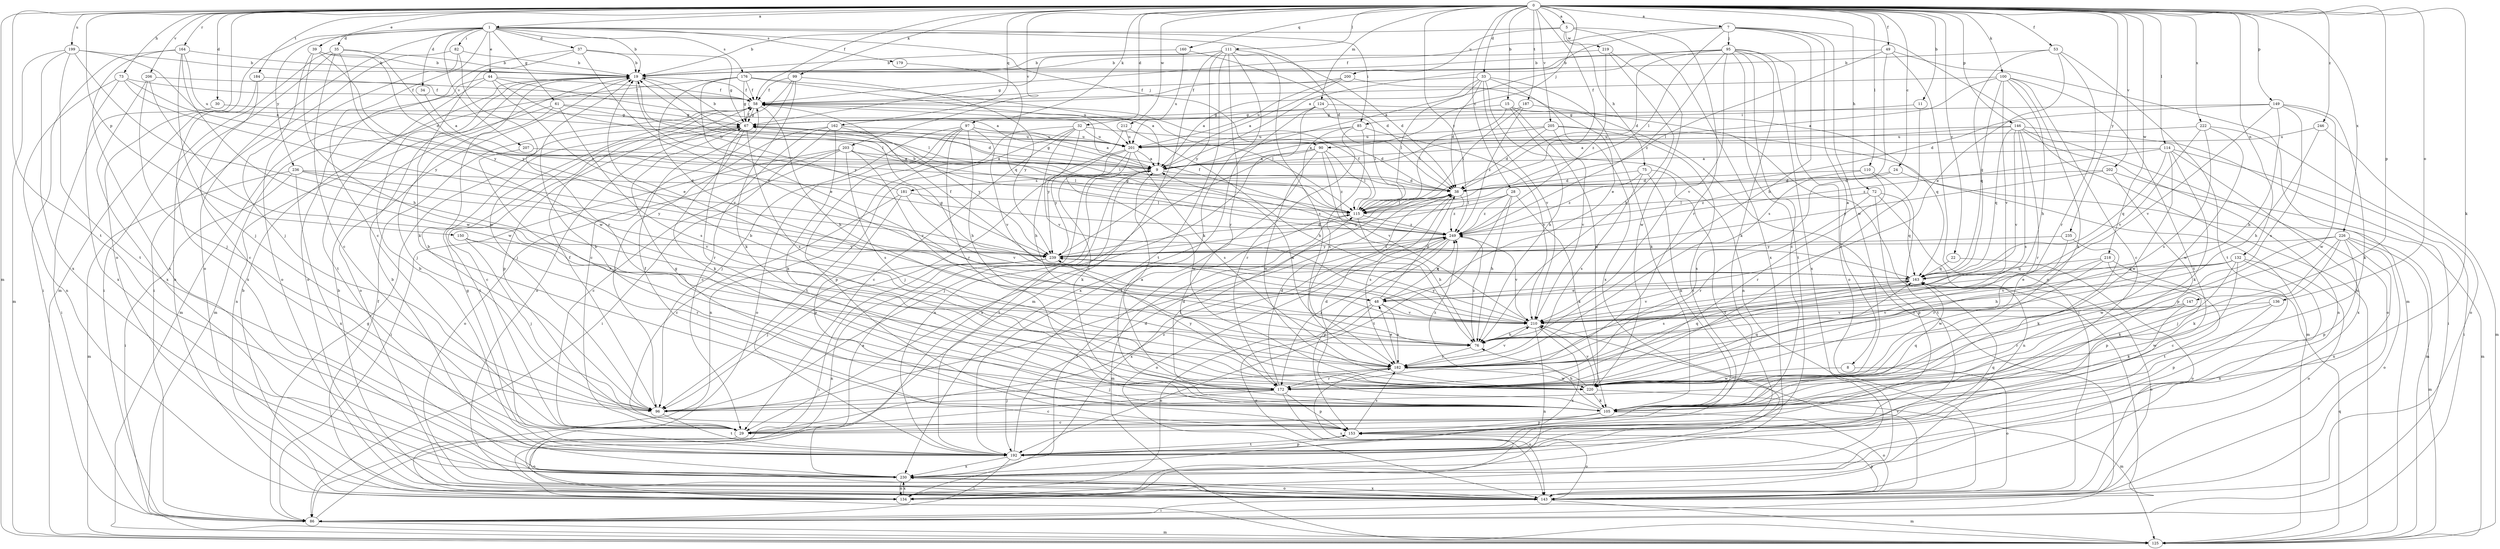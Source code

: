 strict digraph  {
0;
1;
5;
7;
8;
9;
11;
15;
19;
22;
24;
28;
29;
30;
32;
33;
34;
35;
37;
38;
39;
44;
48;
49;
53;
58;
61;
67;
72;
73;
75;
76;
82;
85;
86;
90;
95;
96;
97;
99;
100;
105;
110;
111;
114;
115;
124;
125;
132;
134;
136;
143;
146;
147;
149;
150;
153;
160;
162;
163;
164;
172;
176;
179;
181;
182;
184;
187;
192;
199;
200;
201;
202;
203;
205;
206;
207;
210;
212;
218;
219;
220;
222;
226;
230;
235;
236;
239;
246;
249;
0 -> 1  [label=a];
0 -> 5  [label=a];
0 -> 7  [label=a];
0 -> 11  [label=b];
0 -> 15  [label=b];
0 -> 22  [label=c];
0 -> 24  [label=c];
0 -> 28  [label=c];
0 -> 30  [label=d];
0 -> 32  [label=d];
0 -> 33  [label=d];
0 -> 39  [label=e];
0 -> 49  [label=f];
0 -> 53  [label=f];
0 -> 58  [label=f];
0 -> 72  [label=h];
0 -> 73  [label=h];
0 -> 90  [label=j];
0 -> 97  [label=k];
0 -> 99  [label=k];
0 -> 100  [label=k];
0 -> 105  [label=k];
0 -> 110  [label=l];
0 -> 111  [label=l];
0 -> 114  [label=l];
0 -> 115  [label=l];
0 -> 124  [label=m];
0 -> 125  [label=m];
0 -> 132  [label=n];
0 -> 136  [label=o];
0 -> 143  [label=o];
0 -> 146  [label=p];
0 -> 147  [label=p];
0 -> 149  [label=p];
0 -> 150  [label=p];
0 -> 160  [label=q];
0 -> 162  [label=q];
0 -> 164  [label=r];
0 -> 184  [label=t];
0 -> 187  [label=t];
0 -> 192  [label=t];
0 -> 199  [label=u];
0 -> 202  [label=v];
0 -> 203  [label=v];
0 -> 205  [label=v];
0 -> 206  [label=v];
0 -> 212  [label=w];
0 -> 218  [label=w];
0 -> 222  [label=x];
0 -> 226  [label=x];
0 -> 235  [label=y];
0 -> 246  [label=z];
0 -> 249  [label=z];
1 -> 19  [label=b];
1 -> 29  [label=c];
1 -> 34  [label=d];
1 -> 35  [label=d];
1 -> 37  [label=d];
1 -> 38  [label=d];
1 -> 44  [label=e];
1 -> 61  [label=g];
1 -> 82  [label=i];
1 -> 85  [label=i];
1 -> 90  [label=j];
1 -> 125  [label=m];
1 -> 143  [label=o];
1 -> 176  [label=s];
1 -> 179  [label=s];
1 -> 207  [label=v];
1 -> 236  [label=y];
5 -> 19  [label=b];
5 -> 75  [label=h];
5 -> 172  [label=r];
5 -> 200  [label=u];
5 -> 219  [label=w];
5 -> 230  [label=x];
7 -> 8  [label=a];
7 -> 9  [label=a];
7 -> 58  [label=f];
7 -> 76  [label=h];
7 -> 95  [label=j];
7 -> 115  [label=l];
7 -> 125  [label=m];
7 -> 220  [label=w];
8 -> 143  [label=o];
8 -> 220  [label=w];
9 -> 38  [label=d];
9 -> 67  [label=g];
9 -> 96  [label=j];
9 -> 181  [label=s];
9 -> 192  [label=t];
11 -> 85  [label=i];
11 -> 172  [label=r];
15 -> 67  [label=g];
15 -> 76  [label=h];
15 -> 86  [label=i];
15 -> 115  [label=l];
15 -> 220  [label=w];
19 -> 58  [label=f];
19 -> 115  [label=l];
19 -> 143  [label=o];
19 -> 239  [label=y];
22 -> 143  [label=o];
22 -> 163  [label=q];
24 -> 38  [label=d];
24 -> 125  [label=m];
24 -> 182  [label=s];
28 -> 76  [label=h];
28 -> 105  [label=k];
28 -> 115  [label=l];
28 -> 192  [label=t];
28 -> 239  [label=y];
28 -> 249  [label=z];
29 -> 143  [label=o];
29 -> 249  [label=z];
30 -> 67  [label=g];
30 -> 86  [label=i];
32 -> 29  [label=c];
32 -> 38  [label=d];
32 -> 76  [label=h];
32 -> 134  [label=n];
32 -> 192  [label=t];
32 -> 201  [label=u];
32 -> 210  [label=v];
33 -> 9  [label=a];
33 -> 38  [label=d];
33 -> 58  [label=f];
33 -> 105  [label=k];
33 -> 115  [label=l];
33 -> 134  [label=n];
33 -> 210  [label=v];
33 -> 230  [label=x];
34 -> 9  [label=a];
35 -> 19  [label=b];
35 -> 29  [label=c];
35 -> 86  [label=i];
35 -> 134  [label=n];
35 -> 220  [label=w];
35 -> 239  [label=y];
37 -> 19  [label=b];
37 -> 48  [label=e];
37 -> 67  [label=g];
37 -> 105  [label=k];
37 -> 143  [label=o];
38 -> 115  [label=l];
38 -> 182  [label=s];
38 -> 249  [label=z];
39 -> 19  [label=b];
39 -> 38  [label=d];
39 -> 96  [label=j];
39 -> 220  [label=w];
39 -> 239  [label=y];
44 -> 9  [label=a];
44 -> 48  [label=e];
44 -> 58  [label=f];
44 -> 115  [label=l];
44 -> 125  [label=m];
44 -> 192  [label=t];
48 -> 38  [label=d];
48 -> 134  [label=n];
48 -> 143  [label=o];
48 -> 182  [label=s];
48 -> 210  [label=v];
48 -> 249  [label=z];
49 -> 19  [label=b];
49 -> 115  [label=l];
49 -> 125  [label=m];
49 -> 143  [label=o];
49 -> 182  [label=s];
53 -> 19  [label=b];
53 -> 48  [label=e];
53 -> 163  [label=q];
53 -> 172  [label=r];
53 -> 192  [label=t];
58 -> 67  [label=g];
58 -> 76  [label=h];
58 -> 96  [label=j];
58 -> 115  [label=l];
58 -> 153  [label=p];
61 -> 38  [label=d];
61 -> 67  [label=g];
61 -> 96  [label=j];
61 -> 134  [label=n];
61 -> 182  [label=s];
67 -> 19  [label=b];
67 -> 29  [label=c];
67 -> 58  [label=f];
67 -> 105  [label=k];
67 -> 115  [label=l];
67 -> 172  [label=r];
67 -> 182  [label=s];
67 -> 192  [label=t];
67 -> 201  [label=u];
72 -> 115  [label=l];
72 -> 134  [label=n];
72 -> 153  [label=p];
72 -> 163  [label=q];
72 -> 172  [label=r];
73 -> 58  [label=f];
73 -> 134  [label=n];
73 -> 230  [label=x];
73 -> 239  [label=y];
73 -> 249  [label=z];
75 -> 38  [label=d];
75 -> 105  [label=k];
75 -> 182  [label=s];
75 -> 192  [label=t];
75 -> 249  [label=z];
76 -> 9  [label=a];
76 -> 182  [label=s];
76 -> 249  [label=z];
82 -> 19  [label=b];
82 -> 86  [label=i];
82 -> 143  [label=o];
82 -> 172  [label=r];
85 -> 172  [label=r];
85 -> 182  [label=s];
85 -> 192  [label=t];
85 -> 201  [label=u];
85 -> 210  [label=v];
86 -> 9  [label=a];
86 -> 67  [label=g];
86 -> 125  [label=m];
90 -> 9  [label=a];
90 -> 115  [label=l];
90 -> 210  [label=v];
90 -> 220  [label=w];
90 -> 230  [label=x];
90 -> 249  [label=z];
95 -> 9  [label=a];
95 -> 19  [label=b];
95 -> 29  [label=c];
95 -> 38  [label=d];
95 -> 105  [label=k];
95 -> 143  [label=o];
95 -> 192  [label=t];
95 -> 210  [label=v];
95 -> 230  [label=x];
95 -> 249  [label=z];
96 -> 19  [label=b];
96 -> 38  [label=d];
96 -> 58  [label=f];
96 -> 192  [label=t];
97 -> 9  [label=a];
97 -> 76  [label=h];
97 -> 96  [label=j];
97 -> 143  [label=o];
97 -> 153  [label=p];
97 -> 172  [label=r];
97 -> 201  [label=u];
97 -> 210  [label=v];
99 -> 29  [label=c];
99 -> 58  [label=f];
99 -> 105  [label=k];
99 -> 143  [label=o];
99 -> 239  [label=y];
100 -> 9  [label=a];
100 -> 29  [label=c];
100 -> 58  [label=f];
100 -> 76  [label=h];
100 -> 105  [label=k];
100 -> 163  [label=q];
100 -> 192  [label=t];
100 -> 210  [label=v];
105 -> 19  [label=b];
105 -> 29  [label=c];
105 -> 38  [label=d];
105 -> 67  [label=g];
105 -> 76  [label=h];
105 -> 115  [label=l];
105 -> 143  [label=o];
105 -> 153  [label=p];
105 -> 163  [label=q];
110 -> 38  [label=d];
110 -> 172  [label=r];
110 -> 192  [label=t];
110 -> 249  [label=z];
111 -> 19  [label=b];
111 -> 38  [label=d];
111 -> 67  [label=g];
111 -> 105  [label=k];
111 -> 125  [label=m];
111 -> 172  [label=r];
111 -> 182  [label=s];
111 -> 192  [label=t];
111 -> 239  [label=y];
114 -> 9  [label=a];
114 -> 86  [label=i];
114 -> 105  [label=k];
114 -> 163  [label=q];
114 -> 220  [label=w];
114 -> 230  [label=x];
114 -> 249  [label=z];
115 -> 58  [label=f];
115 -> 76  [label=h];
115 -> 125  [label=m];
115 -> 249  [label=z];
124 -> 29  [label=c];
124 -> 67  [label=g];
124 -> 115  [label=l];
124 -> 163  [label=q];
124 -> 230  [label=x];
125 -> 163  [label=q];
132 -> 29  [label=c];
132 -> 76  [label=h];
132 -> 105  [label=k];
132 -> 134  [label=n];
132 -> 143  [label=o];
132 -> 163  [label=q];
132 -> 210  [label=v];
134 -> 19  [label=b];
134 -> 58  [label=f];
134 -> 115  [label=l];
134 -> 182  [label=s];
134 -> 230  [label=x];
136 -> 153  [label=p];
136 -> 210  [label=v];
136 -> 220  [label=w];
143 -> 19  [label=b];
143 -> 86  [label=i];
143 -> 125  [label=m];
143 -> 153  [label=p];
143 -> 210  [label=v];
143 -> 230  [label=x];
146 -> 9  [label=a];
146 -> 86  [label=i];
146 -> 134  [label=n];
146 -> 143  [label=o];
146 -> 163  [label=q];
146 -> 172  [label=r];
146 -> 182  [label=s];
146 -> 201  [label=u];
146 -> 210  [label=v];
147 -> 105  [label=k];
147 -> 172  [label=r];
147 -> 210  [label=v];
149 -> 38  [label=d];
149 -> 67  [label=g];
149 -> 76  [label=h];
149 -> 105  [label=k];
149 -> 182  [label=s];
149 -> 210  [label=v];
149 -> 220  [label=w];
150 -> 96  [label=j];
150 -> 172  [label=r];
150 -> 239  [label=y];
153 -> 58  [label=f];
153 -> 143  [label=o];
153 -> 182  [label=s];
153 -> 192  [label=t];
160 -> 19  [label=b];
160 -> 38  [label=d];
160 -> 201  [label=u];
162 -> 29  [label=c];
162 -> 86  [label=i];
162 -> 96  [label=j];
162 -> 105  [label=k];
162 -> 201  [label=u];
162 -> 239  [label=y];
163 -> 48  [label=e];
163 -> 58  [label=f];
163 -> 67  [label=g];
163 -> 143  [label=o];
163 -> 182  [label=s];
163 -> 210  [label=v];
164 -> 19  [label=b];
164 -> 86  [label=i];
164 -> 96  [label=j];
164 -> 201  [label=u];
164 -> 220  [label=w];
164 -> 230  [label=x];
172 -> 9  [label=a];
172 -> 29  [label=c];
172 -> 38  [label=d];
172 -> 96  [label=j];
172 -> 143  [label=o];
172 -> 153  [label=p];
172 -> 163  [label=q];
176 -> 9  [label=a];
176 -> 48  [label=e];
176 -> 58  [label=f];
176 -> 67  [label=g];
176 -> 125  [label=m];
176 -> 201  [label=u];
176 -> 210  [label=v];
179 -> 163  [label=q];
181 -> 19  [label=b];
181 -> 29  [label=c];
181 -> 115  [label=l];
181 -> 153  [label=p];
181 -> 210  [label=v];
182 -> 48  [label=e];
182 -> 96  [label=j];
182 -> 163  [label=q];
182 -> 172  [label=r];
182 -> 210  [label=v];
182 -> 220  [label=w];
184 -> 29  [label=c];
184 -> 58  [label=f];
184 -> 230  [label=x];
187 -> 67  [label=g];
187 -> 86  [label=i];
187 -> 115  [label=l];
187 -> 249  [label=z];
192 -> 9  [label=a];
192 -> 19  [label=b];
192 -> 38  [label=d];
192 -> 67  [label=g];
192 -> 86  [label=i];
192 -> 153  [label=p];
192 -> 163  [label=q];
192 -> 230  [label=x];
199 -> 9  [label=a];
199 -> 19  [label=b];
199 -> 76  [label=h];
199 -> 125  [label=m];
199 -> 192  [label=t];
199 -> 230  [label=x];
200 -> 9  [label=a];
200 -> 48  [label=e];
200 -> 58  [label=f];
200 -> 201  [label=u];
201 -> 9  [label=a];
201 -> 96  [label=j];
201 -> 105  [label=k];
201 -> 182  [label=s];
201 -> 220  [label=w];
201 -> 239  [label=y];
202 -> 38  [label=d];
202 -> 125  [label=m];
202 -> 153  [label=p];
202 -> 239  [label=y];
203 -> 9  [label=a];
203 -> 29  [label=c];
203 -> 86  [label=i];
203 -> 115  [label=l];
203 -> 143  [label=o];
203 -> 182  [label=s];
203 -> 210  [label=v];
205 -> 9  [label=a];
205 -> 38  [label=d];
205 -> 125  [label=m];
205 -> 192  [label=t];
205 -> 201  [label=u];
205 -> 210  [label=v];
206 -> 58  [label=f];
206 -> 96  [label=j];
206 -> 220  [label=w];
206 -> 230  [label=x];
207 -> 9  [label=a];
207 -> 172  [label=r];
210 -> 76  [label=h];
210 -> 134  [label=n];
210 -> 230  [label=x];
210 -> 239  [label=y];
212 -> 76  [label=h];
212 -> 201  [label=u];
212 -> 239  [label=y];
218 -> 48  [label=e];
218 -> 153  [label=p];
218 -> 163  [label=q];
218 -> 192  [label=t];
218 -> 220  [label=w];
219 -> 19  [label=b];
219 -> 76  [label=h];
219 -> 220  [label=w];
219 -> 249  [label=z];
220 -> 19  [label=b];
220 -> 105  [label=k];
220 -> 125  [label=m];
220 -> 210  [label=v];
220 -> 239  [label=y];
220 -> 249  [label=z];
222 -> 143  [label=o];
222 -> 182  [label=s];
222 -> 201  [label=u];
222 -> 210  [label=v];
222 -> 220  [label=w];
226 -> 96  [label=j];
226 -> 105  [label=k];
226 -> 125  [label=m];
226 -> 143  [label=o];
226 -> 153  [label=p];
226 -> 220  [label=w];
226 -> 230  [label=x];
226 -> 239  [label=y];
230 -> 19  [label=b];
230 -> 134  [label=n];
230 -> 143  [label=o];
235 -> 105  [label=k];
235 -> 172  [label=r];
235 -> 239  [label=y];
236 -> 38  [label=d];
236 -> 86  [label=i];
236 -> 125  [label=m];
236 -> 210  [label=v];
236 -> 230  [label=x];
236 -> 239  [label=y];
239 -> 38  [label=d];
239 -> 86  [label=i];
239 -> 96  [label=j];
239 -> 134  [label=n];
239 -> 163  [label=q];
239 -> 249  [label=z];
246 -> 76  [label=h];
246 -> 125  [label=m];
246 -> 201  [label=u];
249 -> 19  [label=b];
249 -> 58  [label=f];
249 -> 67  [label=g];
249 -> 143  [label=o];
249 -> 153  [label=p];
249 -> 172  [label=r];
249 -> 210  [label=v];
249 -> 230  [label=x];
249 -> 239  [label=y];
}
